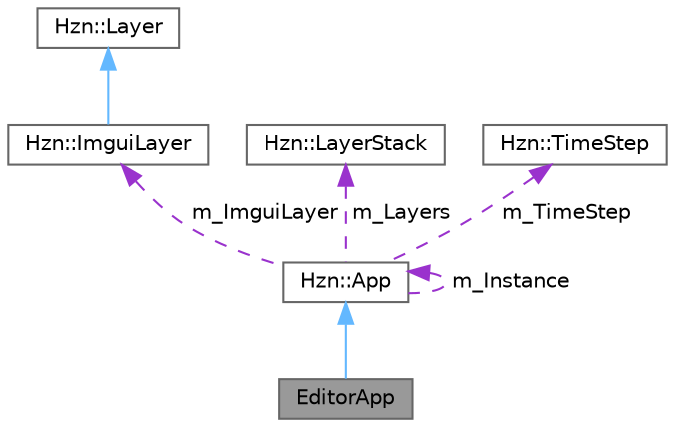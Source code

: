 digraph "EditorApp"
{
 // LATEX_PDF_SIZE
  bgcolor="transparent";
  edge [fontname=Helvetica,fontsize=10,labelfontname=Helvetica,labelfontsize=10];
  node [fontname=Helvetica,fontsize=10,shape=box,height=0.2,width=0.4];
  Node1 [label="EditorApp",height=0.2,width=0.4,color="gray40", fillcolor="grey60", style="filled", fontcolor="black",tooltip=" "];
  Node2 -> Node1 [dir="back",color="steelblue1",style="solid"];
  Node2 [label="Hzn::App",height=0.2,width=0.4,color="gray40", fillcolor="white", style="filled",URL="$class_hzn_1_1_app.html",tooltip=" "];
  Node2 -> Node2 [dir="back",color="darkorchid3",style="dashed",label=" m_Instance" ];
  Node3 -> Node2 [dir="back",color="darkorchid3",style="dashed",label=" m_ImguiLayer" ];
  Node3 [label="Hzn::ImguiLayer",height=0.2,width=0.4,color="gray40", fillcolor="white", style="filled",URL="$class_hzn_1_1_imgui_layer.html",tooltip=" "];
  Node4 -> Node3 [dir="back",color="steelblue1",style="solid"];
  Node4 [label="Hzn::Layer",height=0.2,width=0.4,color="gray40", fillcolor="white", style="filled",URL="$class_hzn_1_1_layer.html",tooltip="Layer"];
  Node5 -> Node2 [dir="back",color="darkorchid3",style="dashed",label=" m_Layers" ];
  Node5 [label="Hzn::LayerStack",height=0.2,width=0.4,color="gray40", fillcolor="white", style="filled",URL="$class_hzn_1_1_layer_stack.html",tooltip=" "];
  Node6 -> Node2 [dir="back",color="darkorchid3",style="dashed",label=" m_TimeStep" ];
  Node6 [label="Hzn::TimeStep",height=0.2,width=0.4,color="gray40", fillcolor="white", style="filled",URL="$class_hzn_1_1_time_step.html",tooltip=" "];
}
